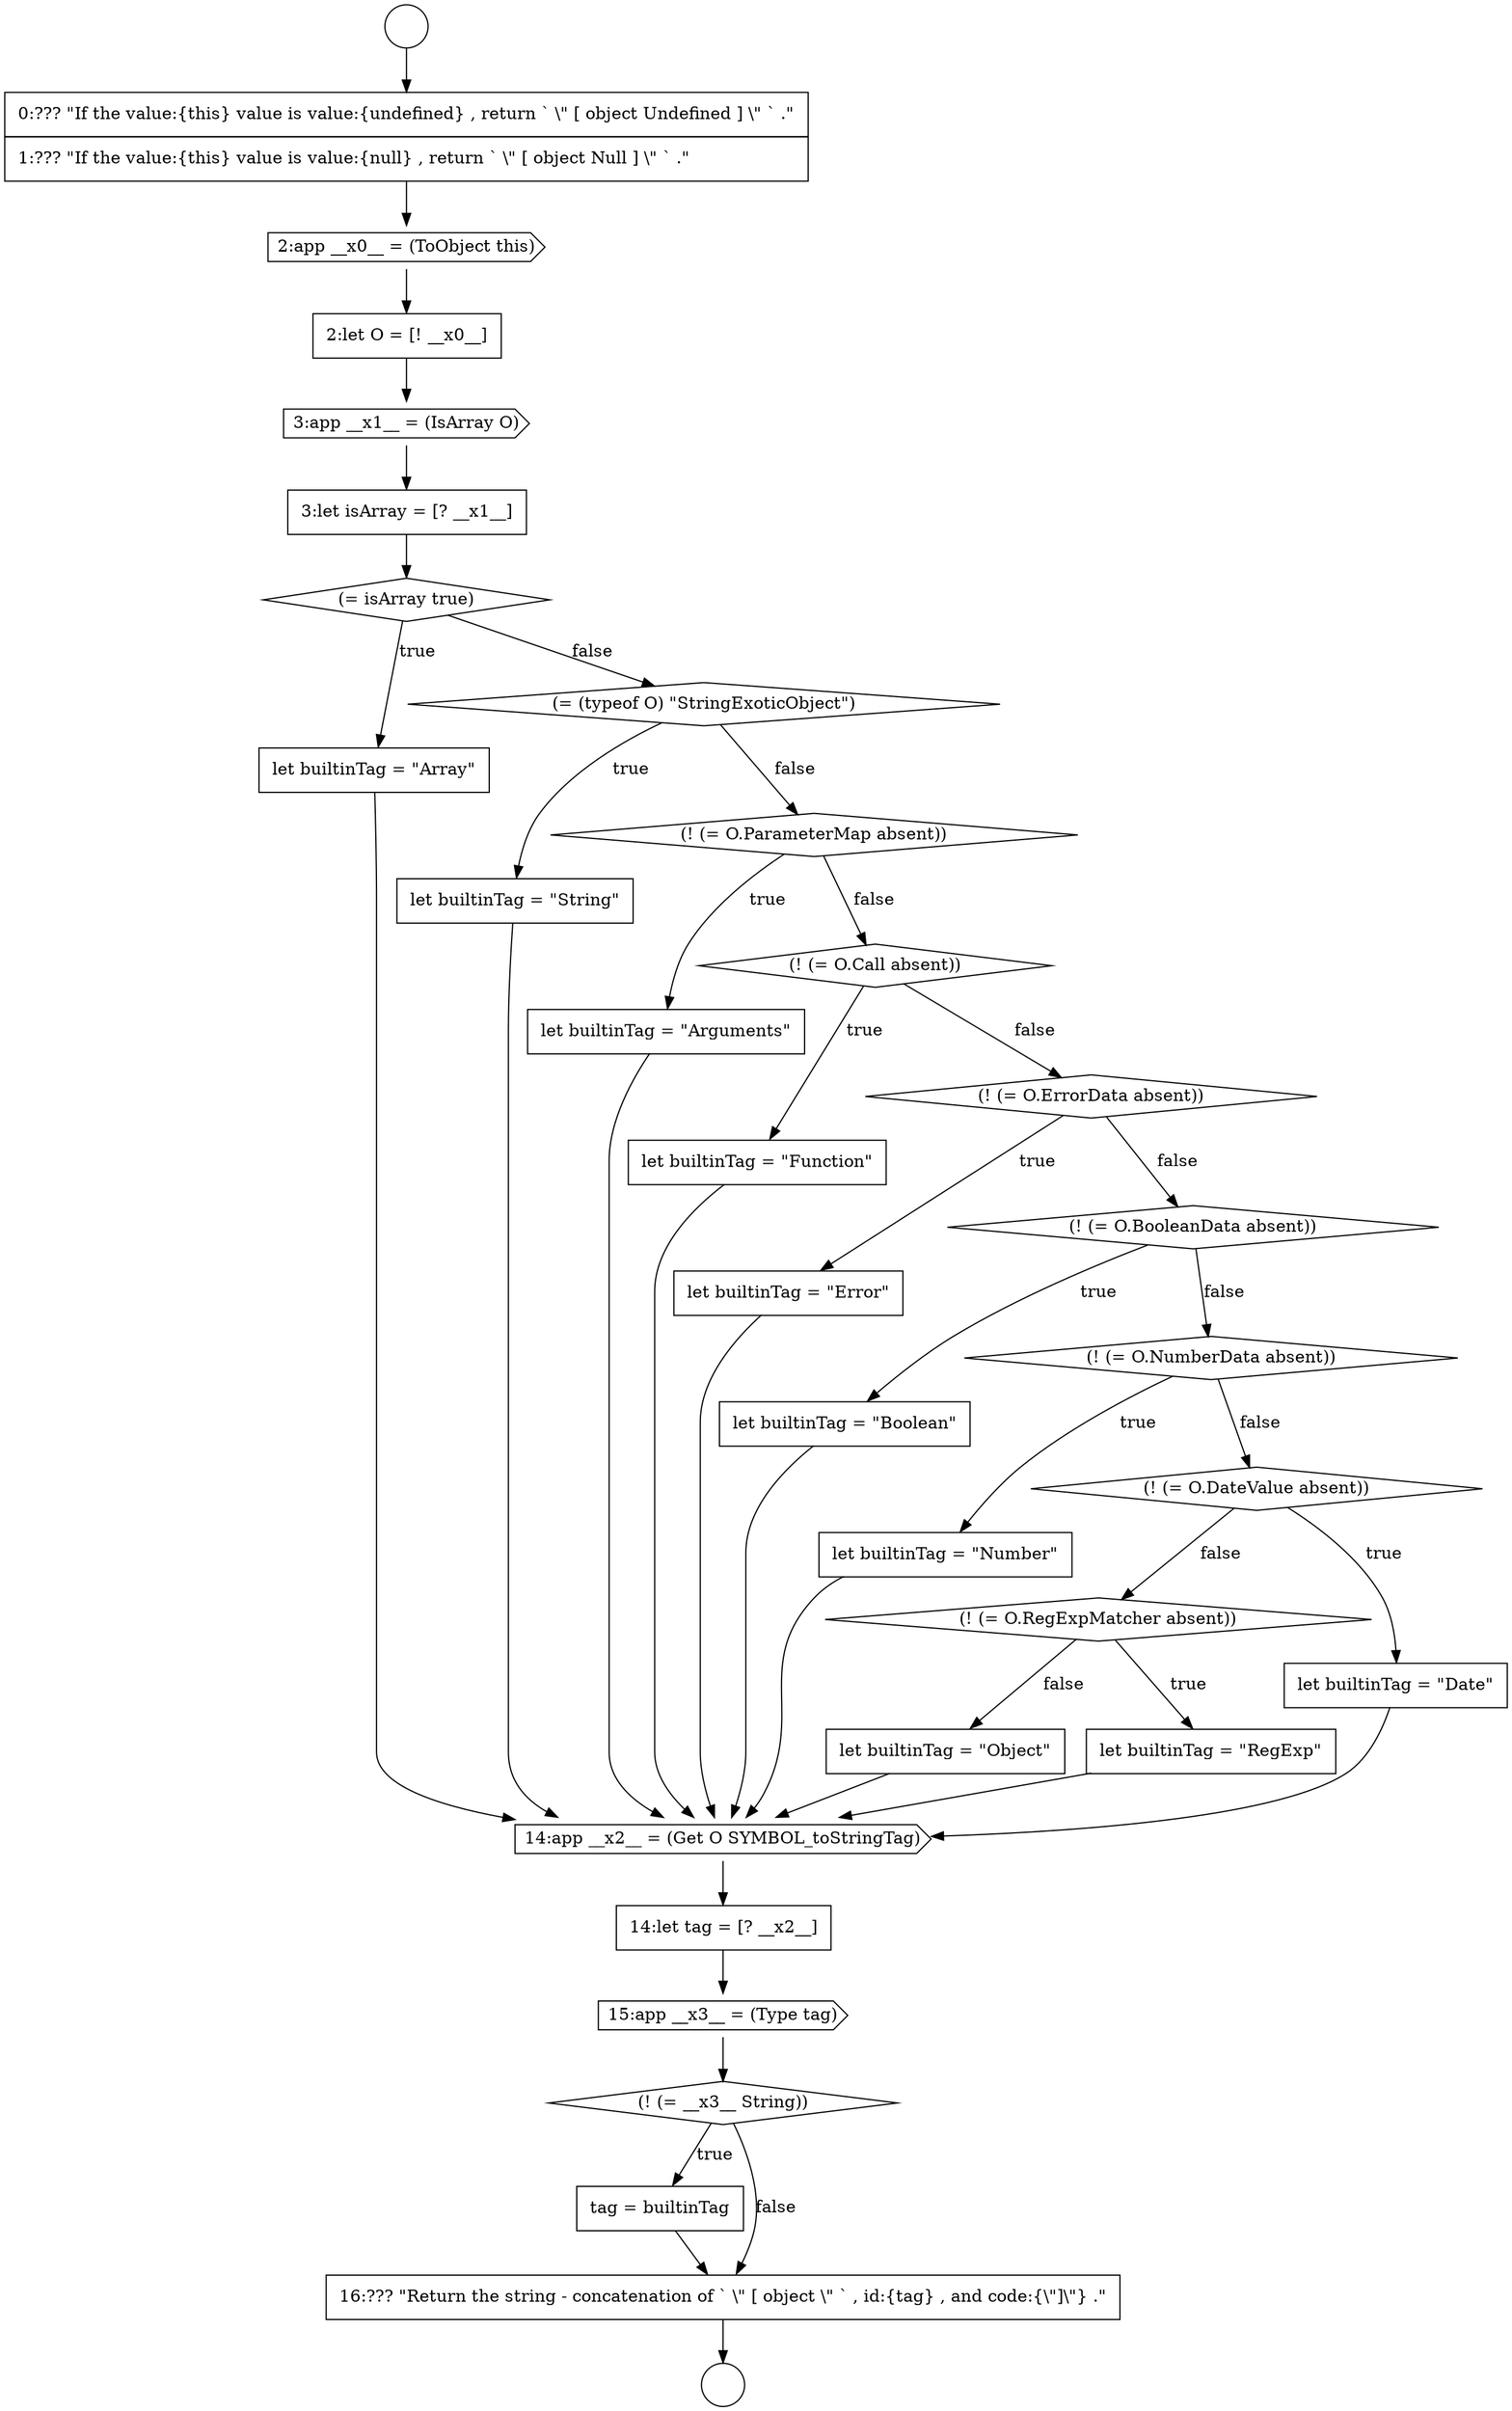 digraph {
  node11581 [shape=none, margin=0, label=<<font color="black">
    <table border="0" cellborder="1" cellspacing="0" cellpadding="10">
      <tr><td align="left">14:let tag = [? __x2__]</td></tr>
    </table>
  </font>> color="black" fillcolor="white" style=filled]
  node11568 [shape=none, margin=0, label=<<font color="black">
    <table border="0" cellborder="1" cellspacing="0" cellpadding="10">
      <tr><td align="left">let builtinTag = &quot;Function&quot;</td></tr>
    </table>
  </font>> color="black" fillcolor="white" style=filled]
  node11564 [shape=none, margin=0, label=<<font color="black">
    <table border="0" cellborder="1" cellspacing="0" cellpadding="10">
      <tr><td align="left">let builtinTag = &quot;String&quot;</td></tr>
    </table>
  </font>> color="black" fillcolor="white" style=filled]
  node11577 [shape=diamond, label=<<font color="black">(! (= O.RegExpMatcher absent))</font>> color="black" fillcolor="white" style=filled]
  node11560 [shape=none, margin=0, label=<<font color="black">
    <table border="0" cellborder="1" cellspacing="0" cellpadding="10">
      <tr><td align="left">3:let isArray = [? __x1__]</td></tr>
    </table>
  </font>> color="black" fillcolor="white" style=filled]
  node11555 [shape=circle label=" " color="black" fillcolor="white" style=filled]
  node11570 [shape=none, margin=0, label=<<font color="black">
    <table border="0" cellborder="1" cellspacing="0" cellpadding="10">
      <tr><td align="left">let builtinTag = &quot;Error&quot;</td></tr>
    </table>
  </font>> color="black" fillcolor="white" style=filled]
  node11574 [shape=none, margin=0, label=<<font color="black">
    <table border="0" cellborder="1" cellspacing="0" cellpadding="10">
      <tr><td align="left">let builtinTag = &quot;Number&quot;</td></tr>
    </table>
  </font>> color="black" fillcolor="white" style=filled]
  node11566 [shape=none, margin=0, label=<<font color="black">
    <table border="0" cellborder="1" cellspacing="0" cellpadding="10">
      <tr><td align="left">let builtinTag = &quot;Arguments&quot;</td></tr>
    </table>
  </font>> color="black" fillcolor="white" style=filled]
  node11554 [shape=circle label=" " color="black" fillcolor="white" style=filled]
  node11558 [shape=none, margin=0, label=<<font color="black">
    <table border="0" cellborder="1" cellspacing="0" cellpadding="10">
      <tr><td align="left">2:let O = [! __x0__]</td></tr>
    </table>
  </font>> color="black" fillcolor="white" style=filled]
  node11579 [shape=none, margin=0, label=<<font color="black">
    <table border="0" cellborder="1" cellspacing="0" cellpadding="10">
      <tr><td align="left">let builtinTag = &quot;Object&quot;</td></tr>
    </table>
  </font>> color="black" fillcolor="white" style=filled]
  node11572 [shape=none, margin=0, label=<<font color="black">
    <table border="0" cellborder="1" cellspacing="0" cellpadding="10">
      <tr><td align="left">let builtinTag = &quot;Boolean&quot;</td></tr>
    </table>
  </font>> color="black" fillcolor="white" style=filled]
  node11557 [shape=cds, label=<<font color="black">2:app __x0__ = (ToObject this)</font>> color="black" fillcolor="white" style=filled]
  node11571 [shape=diamond, label=<<font color="black">(! (= O.BooleanData absent))</font>> color="black" fillcolor="white" style=filled]
  node11556 [shape=none, margin=0, label=<<font color="black">
    <table border="0" cellborder="1" cellspacing="0" cellpadding="10">
      <tr><td align="left">0:??? &quot;If the value:{this} value is value:{undefined} , return ` \&quot; [ object Undefined ] \&quot; ` .&quot;</td></tr>
      <tr><td align="left">1:??? &quot;If the value:{this} value is value:{null} , return ` \&quot; [ object Null ] \&quot; ` .&quot;</td></tr>
    </table>
  </font>> color="black" fillcolor="white" style=filled]
  node11582 [shape=cds, label=<<font color="black">15:app __x3__ = (Type tag)</font>> color="black" fillcolor="white" style=filled]
  node11565 [shape=diamond, label=<<font color="black">(! (= O.ParameterMap absent))</font>> color="black" fillcolor="white" style=filled]
  node11559 [shape=cds, label=<<font color="black">3:app __x1__ = (IsArray O)</font>> color="black" fillcolor="white" style=filled]
  node11576 [shape=none, margin=0, label=<<font color="black">
    <table border="0" cellborder="1" cellspacing="0" cellpadding="10">
      <tr><td align="left">let builtinTag = &quot;Date&quot;</td></tr>
    </table>
  </font>> color="black" fillcolor="white" style=filled]
  node11578 [shape=none, margin=0, label=<<font color="black">
    <table border="0" cellborder="1" cellspacing="0" cellpadding="10">
      <tr><td align="left">let builtinTag = &quot;RegExp&quot;</td></tr>
    </table>
  </font>> color="black" fillcolor="white" style=filled]
  node11561 [shape=diamond, label=<<font color="black">(= isArray true)</font>> color="black" fillcolor="white" style=filled]
  node11569 [shape=diamond, label=<<font color="black">(! (= O.ErrorData absent))</font>> color="black" fillcolor="white" style=filled]
  node11583 [shape=diamond, label=<<font color="black">(! (= __x3__ String))</font>> color="black" fillcolor="white" style=filled]
  node11575 [shape=diamond, label=<<font color="black">(! (= O.DateValue absent))</font>> color="black" fillcolor="white" style=filled]
  node11573 [shape=diamond, label=<<font color="black">(! (= O.NumberData absent))</font>> color="black" fillcolor="white" style=filled]
  node11562 [shape=none, margin=0, label=<<font color="black">
    <table border="0" cellborder="1" cellspacing="0" cellpadding="10">
      <tr><td align="left">let builtinTag = &quot;Array&quot;</td></tr>
    </table>
  </font>> color="black" fillcolor="white" style=filled]
  node11584 [shape=none, margin=0, label=<<font color="black">
    <table border="0" cellborder="1" cellspacing="0" cellpadding="10">
      <tr><td align="left">tag = builtinTag</td></tr>
    </table>
  </font>> color="black" fillcolor="white" style=filled]
  node11585 [shape=none, margin=0, label=<<font color="black">
    <table border="0" cellborder="1" cellspacing="0" cellpadding="10">
      <tr><td align="left">16:??? &quot;Return the string - concatenation of ` \&quot; [ object \&quot; ` , id:{tag} , and code:{\&quot;]\&quot;} .&quot;</td></tr>
    </table>
  </font>> color="black" fillcolor="white" style=filled]
  node11567 [shape=diamond, label=<<font color="black">(! (= O.Call absent))</font>> color="black" fillcolor="white" style=filled]
  node11580 [shape=cds, label=<<font color="black">14:app __x2__ = (Get O SYMBOL_toStringTag)</font>> color="black" fillcolor="white" style=filled]
  node11563 [shape=diamond, label=<<font color="black">(= (typeof O) &quot;StringExoticObject&quot;)</font>> color="black" fillcolor="white" style=filled]
  node11563 -> node11564 [label=<<font color="black">true</font>> color="black"]
  node11563 -> node11565 [label=<<font color="black">false</font>> color="black"]
  node11560 -> node11561 [ color="black"]
  node11578 -> node11580 [ color="black"]
  node11583 -> node11584 [label=<<font color="black">true</font>> color="black"]
  node11583 -> node11585 [label=<<font color="black">false</font>> color="black"]
  node11579 -> node11580 [ color="black"]
  node11570 -> node11580 [ color="black"]
  node11561 -> node11562 [label=<<font color="black">true</font>> color="black"]
  node11561 -> node11563 [label=<<font color="black">false</font>> color="black"]
  node11568 -> node11580 [ color="black"]
  node11577 -> node11578 [label=<<font color="black">true</font>> color="black"]
  node11577 -> node11579 [label=<<font color="black">false</font>> color="black"]
  node11584 -> node11585 [ color="black"]
  node11569 -> node11570 [label=<<font color="black">true</font>> color="black"]
  node11569 -> node11571 [label=<<font color="black">false</font>> color="black"]
  node11558 -> node11559 [ color="black"]
  node11573 -> node11574 [label=<<font color="black">true</font>> color="black"]
  node11573 -> node11575 [label=<<font color="black">false</font>> color="black"]
  node11557 -> node11558 [ color="black"]
  node11571 -> node11572 [label=<<font color="black">true</font>> color="black"]
  node11571 -> node11573 [label=<<font color="black">false</font>> color="black"]
  node11585 -> node11555 [ color="black"]
  node11562 -> node11580 [ color="black"]
  node11566 -> node11580 [ color="black"]
  node11559 -> node11560 [ color="black"]
  node11564 -> node11580 [ color="black"]
  node11572 -> node11580 [ color="black"]
  node11567 -> node11568 [label=<<font color="black">true</font>> color="black"]
  node11567 -> node11569 [label=<<font color="black">false</font>> color="black"]
  node11581 -> node11582 [ color="black"]
  node11580 -> node11581 [ color="black"]
  node11574 -> node11580 [ color="black"]
  node11565 -> node11566 [label=<<font color="black">true</font>> color="black"]
  node11565 -> node11567 [label=<<font color="black">false</font>> color="black"]
  node11554 -> node11556 [ color="black"]
  node11556 -> node11557 [ color="black"]
  node11576 -> node11580 [ color="black"]
  node11582 -> node11583 [ color="black"]
  node11575 -> node11576 [label=<<font color="black">true</font>> color="black"]
  node11575 -> node11577 [label=<<font color="black">false</font>> color="black"]
}
